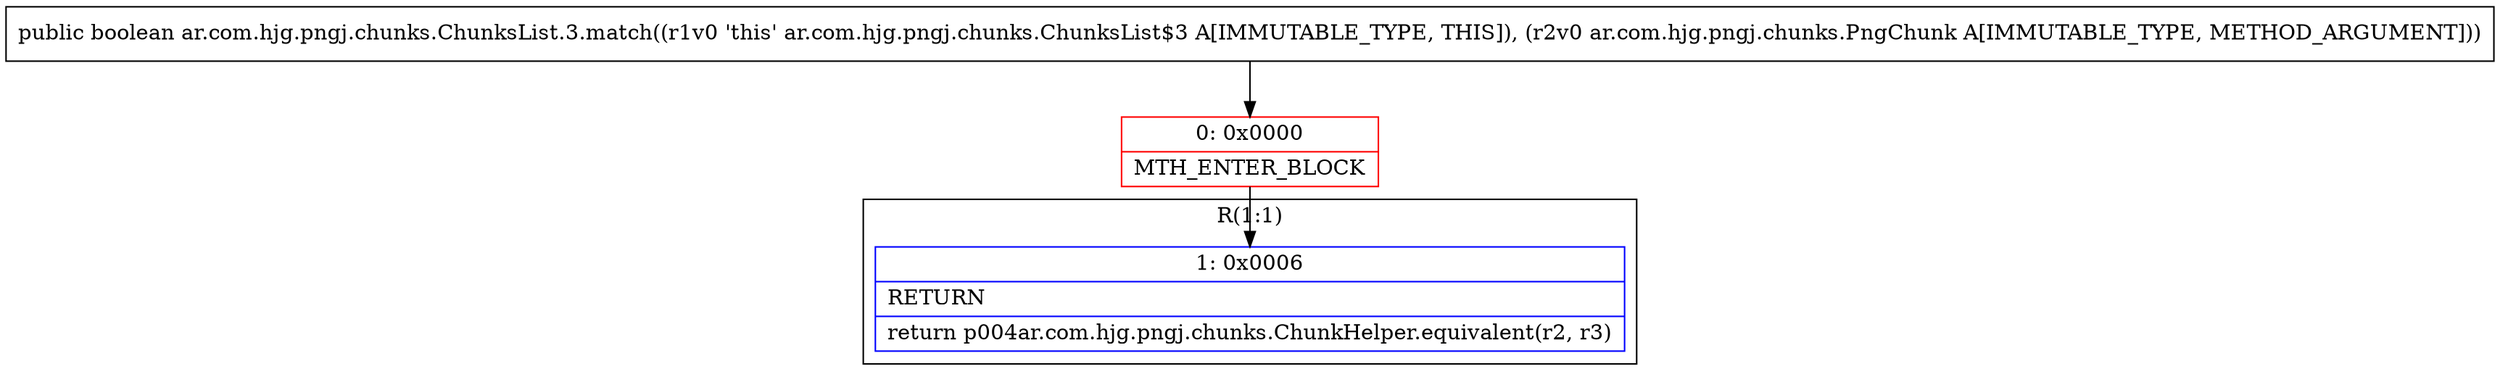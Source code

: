 digraph "CFG forar.com.hjg.pngj.chunks.ChunksList.3.match(Lar\/com\/hjg\/pngj\/chunks\/PngChunk;)Z" {
subgraph cluster_Region_1904944742 {
label = "R(1:1)";
node [shape=record,color=blue];
Node_1 [shape=record,label="{1\:\ 0x0006|RETURN\l|return p004ar.com.hjg.pngj.chunks.ChunkHelper.equivalent(r2, r3)\l}"];
}
Node_0 [shape=record,color=red,label="{0\:\ 0x0000|MTH_ENTER_BLOCK\l}"];
MethodNode[shape=record,label="{public boolean ar.com.hjg.pngj.chunks.ChunksList.3.match((r1v0 'this' ar.com.hjg.pngj.chunks.ChunksList$3 A[IMMUTABLE_TYPE, THIS]), (r2v0 ar.com.hjg.pngj.chunks.PngChunk A[IMMUTABLE_TYPE, METHOD_ARGUMENT])) }"];
MethodNode -> Node_0;
Node_0 -> Node_1;
}

